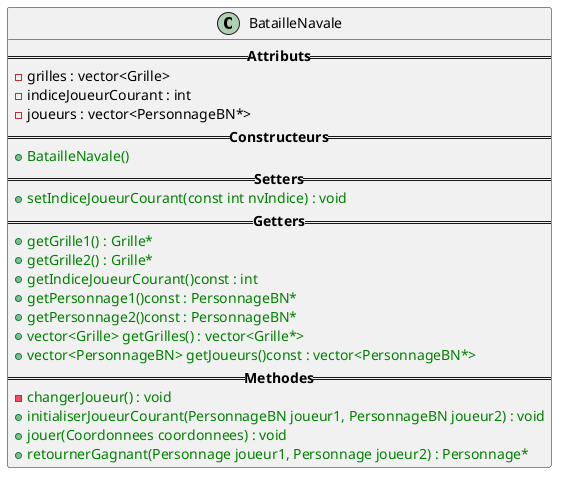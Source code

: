 @startuml
class BatailleNavale{
    ==<b>Attributs</b>==
        -grilles : vector<Grille>
        -indiceJoueurCourant : int
        -joueurs : vector<PersonnageBN*>
    ==<b>Constructeurs</b>==
        +<color:green>BatailleNavale()</color>
    ==<b>Setters</b>==
        +<color:green>setIndiceJoueurCourant(const int nvIndice) : void</color>
    ==<b>Getters</b>==
        +<color:green>getGrille1() : Grille*</color>
        +<color:green>getGrille2() : Grille*</color>
        +<color:green>getIndiceJoueurCourant()const : int</color>
        +<color:green>getPersonnage1()const : PersonnageBN*</color>
        +<color:green>getPersonnage2()const : PersonnageBN*</color>
        +<color:green>vector<Grille> getGrilles() : vector<Grille*></color>
        +<color:green>vector<PersonnageBN> getJoueurs()const : vector<PersonnageBN*></color>
    ==<b>Methodes</b>==
        -<color:green>changerJoueur() : void</color>
        +<color:green>initialiserJoueurCourant(PersonnageBN joueur1, PersonnageBN joueur2) : void</color>
        +<color:green>jouer(Coordonnees coordonnees) : void</color>
        +<color:green>retournerGagnant(Personnage joueur1, Personnage joueur2) : Personnage*</color>
}
@enduml
'c1a3a12a461e944a6bb500cc700192f3  src/BatailleNavale.hpp
'520f6b7be16a562429f533039437c268  src/BatailleNavale.cpp
